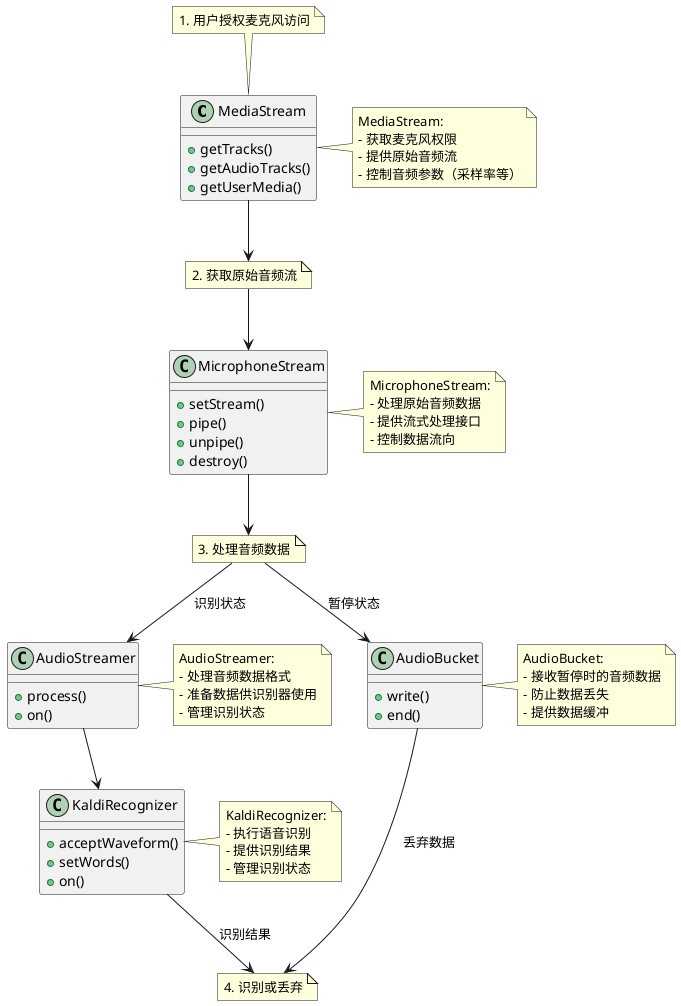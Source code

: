 @startuml Audio Processing Flow

class MediaStream {
    + getTracks()
    + getAudioTracks()
    + getUserMedia()
}

class MicrophoneStream {
    + setStream()
    + pipe()
    + unpipe()
    + destroy()
}

class AudioStreamer {
    + process()
    + on()
}

class KaldiRecognizer {
    + acceptWaveform()
    + setWords()
    + on()
}

class AudioBucket {
    + write()
    + end()
}

note "1. 用户授权麦克风访问" as N1
note "2. 获取原始音频流" as N2
note "3. 处理音频数据" as N3
note "4. 识别或丢弃" as N4

N1 --> MediaStream
MediaStream --> N2
N2 --> MicrophoneStream
MicrophoneStream --> N3
N3 --> AudioStreamer : 识别状态
N3 --> AudioBucket : 暂停状态
AudioStreamer --> KaldiRecognizer
KaldiRecognizer --> N4 : 识别结果
AudioBucket --> N4 : 丢弃数据

note right of MediaStream
  MediaStream:
  - 获取麦克风权限
  - 提供原始音频流
  - 控制音频参数（采样率等）
end note

note right of MicrophoneStream
  MicrophoneStream:
  - 处理原始音频数据
  - 提供流式处理接口
  - 控制数据流向
end note

note right of AudioStreamer
  AudioStreamer:
  - 处理音频数据格式
  - 准备数据供识别器使用
  - 管理识别状态
end note

note right of KaldiRecognizer
  KaldiRecognizer:
  - 执行语音识别
  - 提供识别结果
  - 管理识别状态
end note

note right of AudioBucket
  AudioBucket:
  - 接收暂停时的音频数据
  - 防止数据丢失
  - 提供数据缓冲
end note

@enduml 